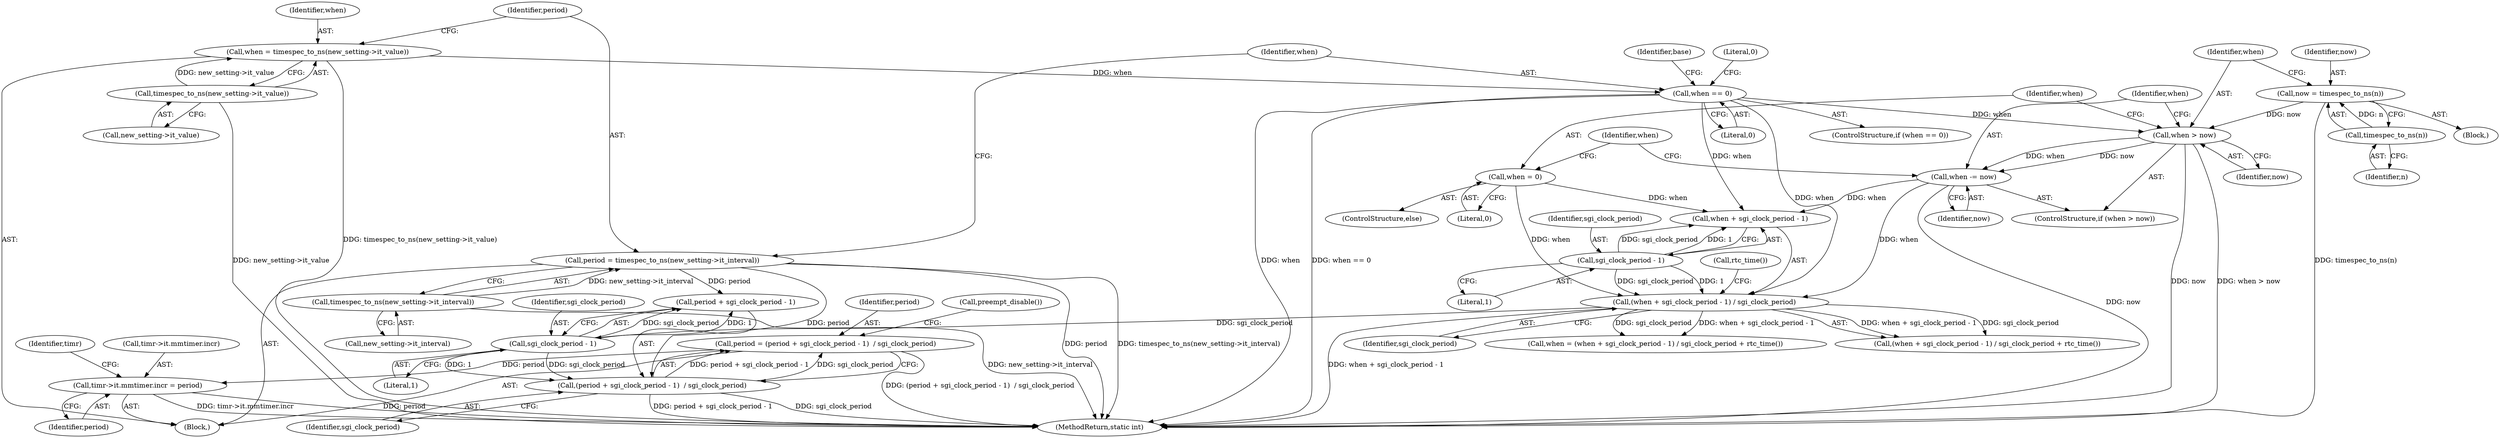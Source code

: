 digraph "1_linux_f8bd2258e2d520dff28c855658bd24bdafb5102d_3@integer" {
"1000199" [label="(Call,period = (period + sgi_clock_period - 1)  / sgi_clock_period)"];
"1000201" [label="(Call,(period + sgi_clock_period - 1)  / sgi_clock_period)"];
"1000138" [label="(Call,period = timespec_to_ns(new_setting->it_interval))"];
"1000140" [label="(Call,timespec_to_ns(new_setting->it_interval))"];
"1000204" [label="(Call,sgi_clock_period - 1)"];
"1000191" [label="(Call,(when + sgi_clock_period - 1) / sgi_clock_period)"];
"1000181" [label="(Call,when -= now)"];
"1000178" [label="(Call,when > now)"];
"1000145" [label="(Call,when == 0)"];
"1000132" [label="(Call,when = timespec_to_ns(new_setting->it_value))"];
"1000134" [label="(Call,timespec_to_ns(new_setting->it_value))"];
"1000173" [label="(Call,now = timespec_to_ns(n))"];
"1000175" [label="(Call,timespec_to_ns(n))"];
"1000185" [label="(Call,when = 0)"];
"1000194" [label="(Call,sgi_clock_period - 1)"];
"1000249" [label="(Call,timr->it.mmtimer.incr = period)"];
"1000145" [label="(Call,when == 0)"];
"1000181" [label="(Call,when -= now)"];
"1000140" [label="(Call,timespec_to_ns(new_setting->it_interval))"];
"1000315" [label="(MethodReturn,static int)"];
"1000249" [label="(Call,timr->it.mmtimer.incr = period)"];
"1000198" [label="(Call,rtc_time())"];
"1000182" [label="(Identifier,when)"];
"1000199" [label="(Call,period = (period + sgi_clock_period - 1)  / sgi_clock_period)"];
"1000151" [label="(Identifier,base)"];
"1000139" [label="(Identifier,period)"];
"1000185" [label="(Call,when = 0)"];
"1000186" [label="(Identifier,when)"];
"1000262" [label="(Identifier,timr)"];
"1000206" [label="(Literal,1)"];
"1000149" [label="(Literal,0)"];
"1000204" [label="(Call,sgi_clock_period - 1)"];
"1000197" [label="(Identifier,sgi_clock_period)"];
"1000190" [label="(Call,(when + sgi_clock_period - 1) / sgi_clock_period + rtc_time())"];
"1000194" [label="(Call,sgi_clock_period - 1)"];
"1000195" [label="(Identifier,sgi_clock_period)"];
"1000188" [label="(Call,when = (when + sgi_clock_period - 1) / sgi_clock_period + rtc_time())"];
"1000173" [label="(Call,now = timespec_to_ns(n))"];
"1000200" [label="(Identifier,period)"];
"1000132" [label="(Call,when = timespec_to_ns(new_setting->it_value))"];
"1000141" [label="(Call,new_setting->it_interval)"];
"1000134" [label="(Call,timespec_to_ns(new_setting->it_value))"];
"1000135" [label="(Call,new_setting->it_value)"];
"1000174" [label="(Identifier,now)"];
"1000176" [label="(Identifier,n)"];
"1000205" [label="(Identifier,sgi_clock_period)"];
"1000180" [label="(Identifier,now)"];
"1000189" [label="(Identifier,when)"];
"1000257" [label="(Identifier,period)"];
"1000184" [label="(ControlStructure,else)"];
"1000202" [label="(Call,period + sgi_clock_period - 1)"];
"1000114" [label="(Block,)"];
"1000138" [label="(Call,period = timespec_to_ns(new_setting->it_interval))"];
"1000207" [label="(Identifier,sgi_clock_period)"];
"1000167" [label="(Block,)"];
"1000175" [label="(Call,timespec_to_ns(n))"];
"1000196" [label="(Literal,1)"];
"1000201" [label="(Call,(period + sgi_clock_period - 1)  / sgi_clock_period)"];
"1000177" [label="(ControlStructure,if (when > now))"];
"1000179" [label="(Identifier,when)"];
"1000178" [label="(Call,when > now)"];
"1000191" [label="(Call,(when + sgi_clock_period - 1) / sgi_clock_period)"];
"1000183" [label="(Identifier,now)"];
"1000133" [label="(Identifier,when)"];
"1000192" [label="(Call,when + sgi_clock_period - 1)"];
"1000250" [label="(Call,timr->it.mmtimer.incr)"];
"1000208" [label="(Call,preempt_disable())"];
"1000144" [label="(ControlStructure,if (when == 0))"];
"1000146" [label="(Identifier,when)"];
"1000187" [label="(Literal,0)"];
"1000147" [label="(Literal,0)"];
"1000199" -> "1000114"  [label="AST: "];
"1000199" -> "1000201"  [label="CFG: "];
"1000200" -> "1000199"  [label="AST: "];
"1000201" -> "1000199"  [label="AST: "];
"1000208" -> "1000199"  [label="CFG: "];
"1000199" -> "1000315"  [label="DDG: (period + sgi_clock_period - 1)  / sgi_clock_period"];
"1000201" -> "1000199"  [label="DDG: period + sgi_clock_period - 1"];
"1000201" -> "1000199"  [label="DDG: sgi_clock_period"];
"1000199" -> "1000249"  [label="DDG: period"];
"1000201" -> "1000207"  [label="CFG: "];
"1000202" -> "1000201"  [label="AST: "];
"1000207" -> "1000201"  [label="AST: "];
"1000201" -> "1000315"  [label="DDG: sgi_clock_period"];
"1000201" -> "1000315"  [label="DDG: period + sgi_clock_period - 1"];
"1000138" -> "1000201"  [label="DDG: period"];
"1000204" -> "1000201"  [label="DDG: sgi_clock_period"];
"1000204" -> "1000201"  [label="DDG: 1"];
"1000138" -> "1000114"  [label="AST: "];
"1000138" -> "1000140"  [label="CFG: "];
"1000139" -> "1000138"  [label="AST: "];
"1000140" -> "1000138"  [label="AST: "];
"1000146" -> "1000138"  [label="CFG: "];
"1000138" -> "1000315"  [label="DDG: period"];
"1000138" -> "1000315"  [label="DDG: timespec_to_ns(new_setting->it_interval)"];
"1000140" -> "1000138"  [label="DDG: new_setting->it_interval"];
"1000138" -> "1000202"  [label="DDG: period"];
"1000140" -> "1000141"  [label="CFG: "];
"1000141" -> "1000140"  [label="AST: "];
"1000140" -> "1000315"  [label="DDG: new_setting->it_interval"];
"1000204" -> "1000202"  [label="AST: "];
"1000204" -> "1000206"  [label="CFG: "];
"1000205" -> "1000204"  [label="AST: "];
"1000206" -> "1000204"  [label="AST: "];
"1000202" -> "1000204"  [label="CFG: "];
"1000204" -> "1000202"  [label="DDG: sgi_clock_period"];
"1000204" -> "1000202"  [label="DDG: 1"];
"1000191" -> "1000204"  [label="DDG: sgi_clock_period"];
"1000191" -> "1000190"  [label="AST: "];
"1000191" -> "1000197"  [label="CFG: "];
"1000192" -> "1000191"  [label="AST: "];
"1000197" -> "1000191"  [label="AST: "];
"1000198" -> "1000191"  [label="CFG: "];
"1000191" -> "1000315"  [label="DDG: when + sgi_clock_period - 1"];
"1000191" -> "1000188"  [label="DDG: when + sgi_clock_period - 1"];
"1000191" -> "1000188"  [label="DDG: sgi_clock_period"];
"1000191" -> "1000190"  [label="DDG: when + sgi_clock_period - 1"];
"1000191" -> "1000190"  [label="DDG: sgi_clock_period"];
"1000181" -> "1000191"  [label="DDG: when"];
"1000185" -> "1000191"  [label="DDG: when"];
"1000145" -> "1000191"  [label="DDG: when"];
"1000194" -> "1000191"  [label="DDG: sgi_clock_period"];
"1000194" -> "1000191"  [label="DDG: 1"];
"1000181" -> "1000177"  [label="AST: "];
"1000181" -> "1000183"  [label="CFG: "];
"1000182" -> "1000181"  [label="AST: "];
"1000183" -> "1000181"  [label="AST: "];
"1000189" -> "1000181"  [label="CFG: "];
"1000181" -> "1000315"  [label="DDG: now"];
"1000178" -> "1000181"  [label="DDG: now"];
"1000178" -> "1000181"  [label="DDG: when"];
"1000181" -> "1000192"  [label="DDG: when"];
"1000178" -> "1000177"  [label="AST: "];
"1000178" -> "1000180"  [label="CFG: "];
"1000179" -> "1000178"  [label="AST: "];
"1000180" -> "1000178"  [label="AST: "];
"1000182" -> "1000178"  [label="CFG: "];
"1000186" -> "1000178"  [label="CFG: "];
"1000178" -> "1000315"  [label="DDG: when > now"];
"1000178" -> "1000315"  [label="DDG: now"];
"1000145" -> "1000178"  [label="DDG: when"];
"1000173" -> "1000178"  [label="DDG: now"];
"1000145" -> "1000144"  [label="AST: "];
"1000145" -> "1000147"  [label="CFG: "];
"1000146" -> "1000145"  [label="AST: "];
"1000147" -> "1000145"  [label="AST: "];
"1000149" -> "1000145"  [label="CFG: "];
"1000151" -> "1000145"  [label="CFG: "];
"1000145" -> "1000315"  [label="DDG: when == 0"];
"1000145" -> "1000315"  [label="DDG: when"];
"1000132" -> "1000145"  [label="DDG: when"];
"1000145" -> "1000192"  [label="DDG: when"];
"1000132" -> "1000114"  [label="AST: "];
"1000132" -> "1000134"  [label="CFG: "];
"1000133" -> "1000132"  [label="AST: "];
"1000134" -> "1000132"  [label="AST: "];
"1000139" -> "1000132"  [label="CFG: "];
"1000132" -> "1000315"  [label="DDG: timespec_to_ns(new_setting->it_value)"];
"1000134" -> "1000132"  [label="DDG: new_setting->it_value"];
"1000134" -> "1000135"  [label="CFG: "];
"1000135" -> "1000134"  [label="AST: "];
"1000134" -> "1000315"  [label="DDG: new_setting->it_value"];
"1000173" -> "1000167"  [label="AST: "];
"1000173" -> "1000175"  [label="CFG: "];
"1000174" -> "1000173"  [label="AST: "];
"1000175" -> "1000173"  [label="AST: "];
"1000179" -> "1000173"  [label="CFG: "];
"1000173" -> "1000315"  [label="DDG: timespec_to_ns(n)"];
"1000175" -> "1000173"  [label="DDG: n"];
"1000175" -> "1000176"  [label="CFG: "];
"1000176" -> "1000175"  [label="AST: "];
"1000185" -> "1000184"  [label="AST: "];
"1000185" -> "1000187"  [label="CFG: "];
"1000186" -> "1000185"  [label="AST: "];
"1000187" -> "1000185"  [label="AST: "];
"1000189" -> "1000185"  [label="CFG: "];
"1000185" -> "1000192"  [label="DDG: when"];
"1000194" -> "1000192"  [label="AST: "];
"1000194" -> "1000196"  [label="CFG: "];
"1000195" -> "1000194"  [label="AST: "];
"1000196" -> "1000194"  [label="AST: "];
"1000192" -> "1000194"  [label="CFG: "];
"1000194" -> "1000192"  [label="DDG: sgi_clock_period"];
"1000194" -> "1000192"  [label="DDG: 1"];
"1000249" -> "1000114"  [label="AST: "];
"1000249" -> "1000257"  [label="CFG: "];
"1000250" -> "1000249"  [label="AST: "];
"1000257" -> "1000249"  [label="AST: "];
"1000262" -> "1000249"  [label="CFG: "];
"1000249" -> "1000315"  [label="DDG: period"];
"1000249" -> "1000315"  [label="DDG: timr->it.mmtimer.incr"];
}
